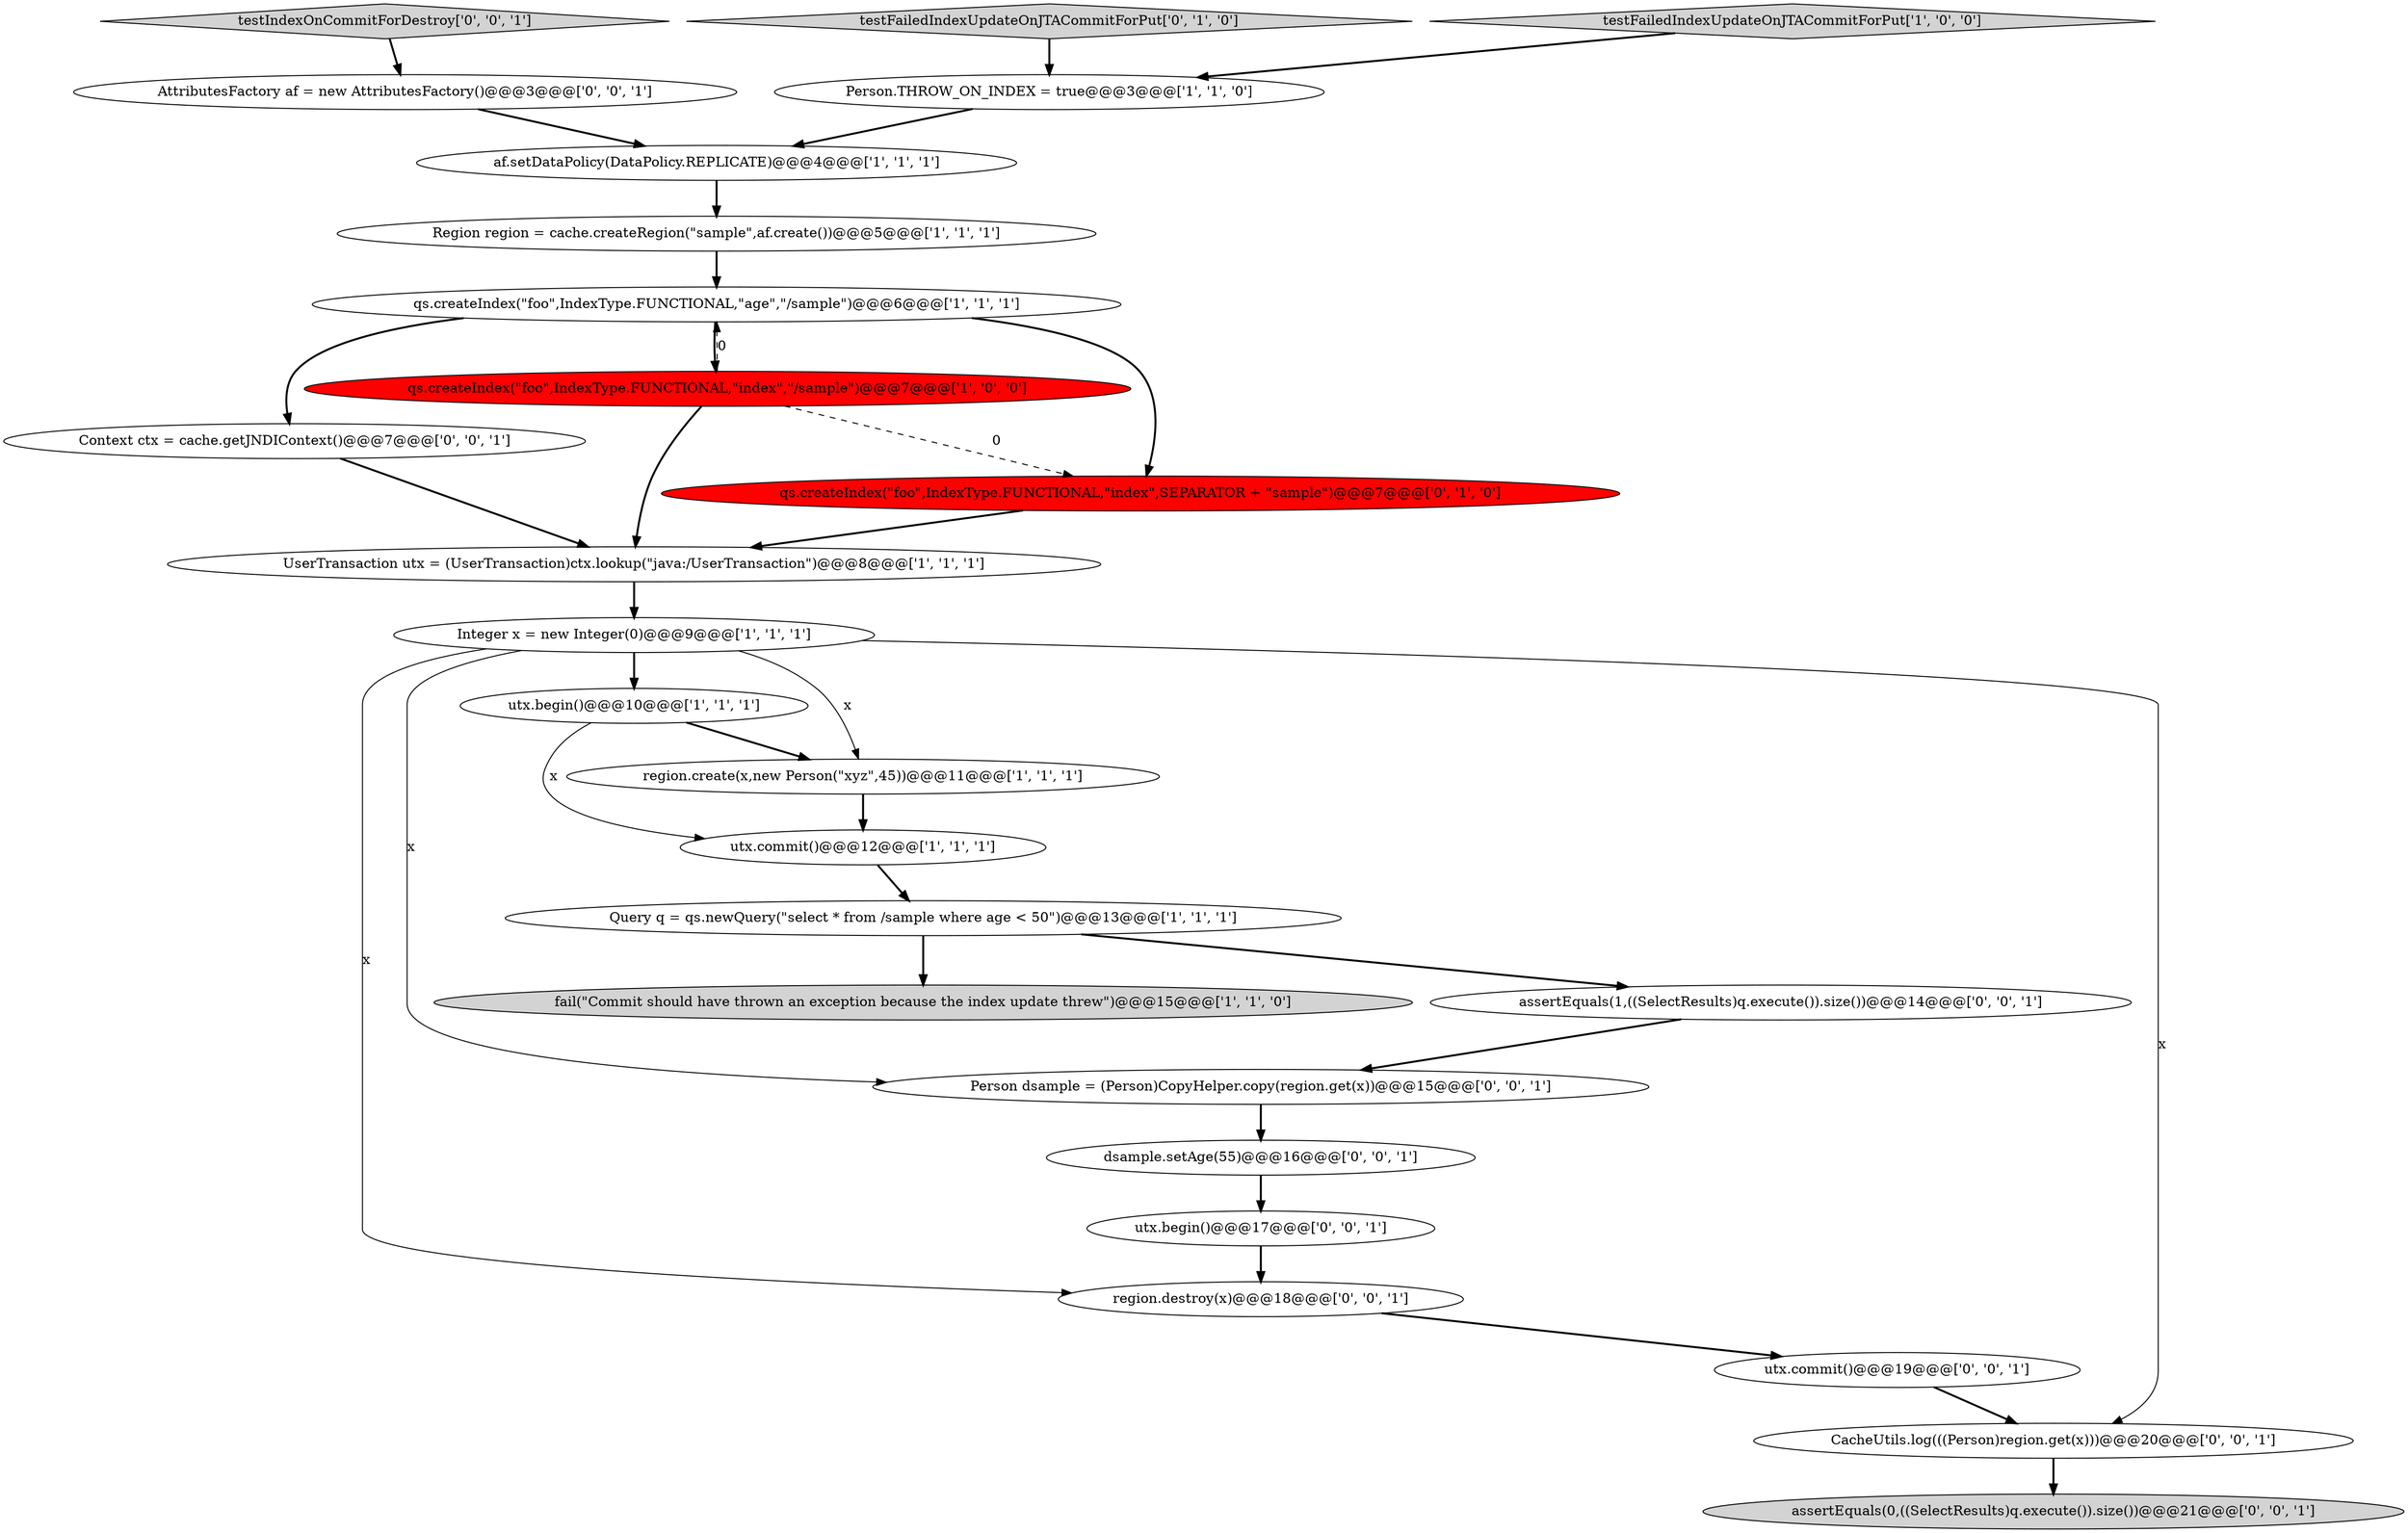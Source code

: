 digraph {
9 [style = filled, label = "fail(\"Commit should have thrown an exception because the index update threw\")@@@15@@@['1', '1', '0']", fillcolor = lightgray, shape = ellipse image = "AAA0AAABBB1BBB"];
22 [style = filled, label = "Context ctx = cache.getJNDIContext()@@@7@@@['0', '0', '1']", fillcolor = white, shape = ellipse image = "AAA0AAABBB3BBB"];
13 [style = filled, label = "testFailedIndexUpdateOnJTACommitForPut['0', '1', '0']", fillcolor = lightgray, shape = diamond image = "AAA0AAABBB2BBB"];
16 [style = filled, label = "utx.commit()@@@19@@@['0', '0', '1']", fillcolor = white, shape = ellipse image = "AAA0AAABBB3BBB"];
25 [style = filled, label = "region.destroy(x)@@@18@@@['0', '0', '1']", fillcolor = white, shape = ellipse image = "AAA0AAABBB3BBB"];
0 [style = filled, label = "Integer x = new Integer(0)@@@9@@@['1', '1', '1']", fillcolor = white, shape = ellipse image = "AAA0AAABBB1BBB"];
20 [style = filled, label = "AttributesFactory af = new AttributesFactory()@@@3@@@['0', '0', '1']", fillcolor = white, shape = ellipse image = "AAA0AAABBB3BBB"];
17 [style = filled, label = "dsample.setAge(55)@@@16@@@['0', '0', '1']", fillcolor = white, shape = ellipse image = "AAA0AAABBB3BBB"];
2 [style = filled, label = "testFailedIndexUpdateOnJTACommitForPut['1', '0', '0']", fillcolor = lightgray, shape = diamond image = "AAA0AAABBB1BBB"];
5 [style = filled, label = "qs.createIndex(\"foo\",IndexType.FUNCTIONAL,\"age\",\"/sample\")@@@6@@@['1', '1', '1']", fillcolor = white, shape = ellipse image = "AAA0AAABBB1BBB"];
23 [style = filled, label = "assertEquals(1,((SelectResults)q.execute()).size())@@@14@@@['0', '0', '1']", fillcolor = white, shape = ellipse image = "AAA0AAABBB3BBB"];
19 [style = filled, label = "testIndexOnCommitForDestroy['0', '0', '1']", fillcolor = lightgray, shape = diamond image = "AAA0AAABBB3BBB"];
3 [style = filled, label = "utx.commit()@@@12@@@['1', '1', '1']", fillcolor = white, shape = ellipse image = "AAA0AAABBB1BBB"];
15 [style = filled, label = "utx.begin()@@@17@@@['0', '0', '1']", fillcolor = white, shape = ellipse image = "AAA0AAABBB3BBB"];
12 [style = filled, label = "Region region = cache.createRegion(\"sample\",af.create())@@@5@@@['1', '1', '1']", fillcolor = white, shape = ellipse image = "AAA0AAABBB1BBB"];
6 [style = filled, label = "UserTransaction utx = (UserTransaction)ctx.lookup(\"java:/UserTransaction\")@@@8@@@['1', '1', '1']", fillcolor = white, shape = ellipse image = "AAA0AAABBB1BBB"];
10 [style = filled, label = "qs.createIndex(\"foo\",IndexType.FUNCTIONAL,\"index\",\"/sample\")@@@7@@@['1', '0', '0']", fillcolor = red, shape = ellipse image = "AAA1AAABBB1BBB"];
18 [style = filled, label = "assertEquals(0,((SelectResults)q.execute()).size())@@@21@@@['0', '0', '1']", fillcolor = lightgray, shape = ellipse image = "AAA0AAABBB3BBB"];
21 [style = filled, label = "Person dsample = (Person)CopyHelper.copy(region.get(x))@@@15@@@['0', '0', '1']", fillcolor = white, shape = ellipse image = "AAA0AAABBB3BBB"];
14 [style = filled, label = "qs.createIndex(\"foo\",IndexType.FUNCTIONAL,\"index\",SEPARATOR + \"sample\")@@@7@@@['0', '1', '0']", fillcolor = red, shape = ellipse image = "AAA1AAABBB2BBB"];
4 [style = filled, label = "Person.THROW_ON_INDEX = true@@@3@@@['1', '1', '0']", fillcolor = white, shape = ellipse image = "AAA0AAABBB1BBB"];
1 [style = filled, label = "utx.begin()@@@10@@@['1', '1', '1']", fillcolor = white, shape = ellipse image = "AAA0AAABBB1BBB"];
7 [style = filled, label = "region.create(x,new Person(\"xyz\",45))@@@11@@@['1', '1', '1']", fillcolor = white, shape = ellipse image = "AAA0AAABBB1BBB"];
11 [style = filled, label = "Query q = qs.newQuery(\"select * from /sample where age < 50\")@@@13@@@['1', '1', '1']", fillcolor = white, shape = ellipse image = "AAA0AAABBB1BBB"];
8 [style = filled, label = "af.setDataPolicy(DataPolicy.REPLICATE)@@@4@@@['1', '1', '1']", fillcolor = white, shape = ellipse image = "AAA0AAABBB1BBB"];
24 [style = filled, label = "CacheUtils.log(((Person)region.get(x)))@@@20@@@['0', '0', '1']", fillcolor = white, shape = ellipse image = "AAA0AAABBB3BBB"];
5->10 [style = bold, label=""];
0->7 [style = solid, label="x"];
12->5 [style = bold, label=""];
15->25 [style = bold, label=""];
16->24 [style = bold, label=""];
19->20 [style = bold, label=""];
3->11 [style = bold, label=""];
6->0 [style = bold, label=""];
5->14 [style = bold, label=""];
11->9 [style = bold, label=""];
25->16 [style = bold, label=""];
2->4 [style = bold, label=""];
1->7 [style = bold, label=""];
10->6 [style = bold, label=""];
24->18 [style = bold, label=""];
1->3 [style = solid, label="x"];
7->3 [style = bold, label=""];
0->24 [style = solid, label="x"];
20->8 [style = bold, label=""];
23->21 [style = bold, label=""];
0->21 [style = solid, label="x"];
0->1 [style = bold, label=""];
17->15 [style = bold, label=""];
4->8 [style = bold, label=""];
0->25 [style = solid, label="x"];
10->5 [style = dashed, label="0"];
5->22 [style = bold, label=""];
11->23 [style = bold, label=""];
21->17 [style = bold, label=""];
14->6 [style = bold, label=""];
8->12 [style = bold, label=""];
10->14 [style = dashed, label="0"];
22->6 [style = bold, label=""];
13->4 [style = bold, label=""];
}
